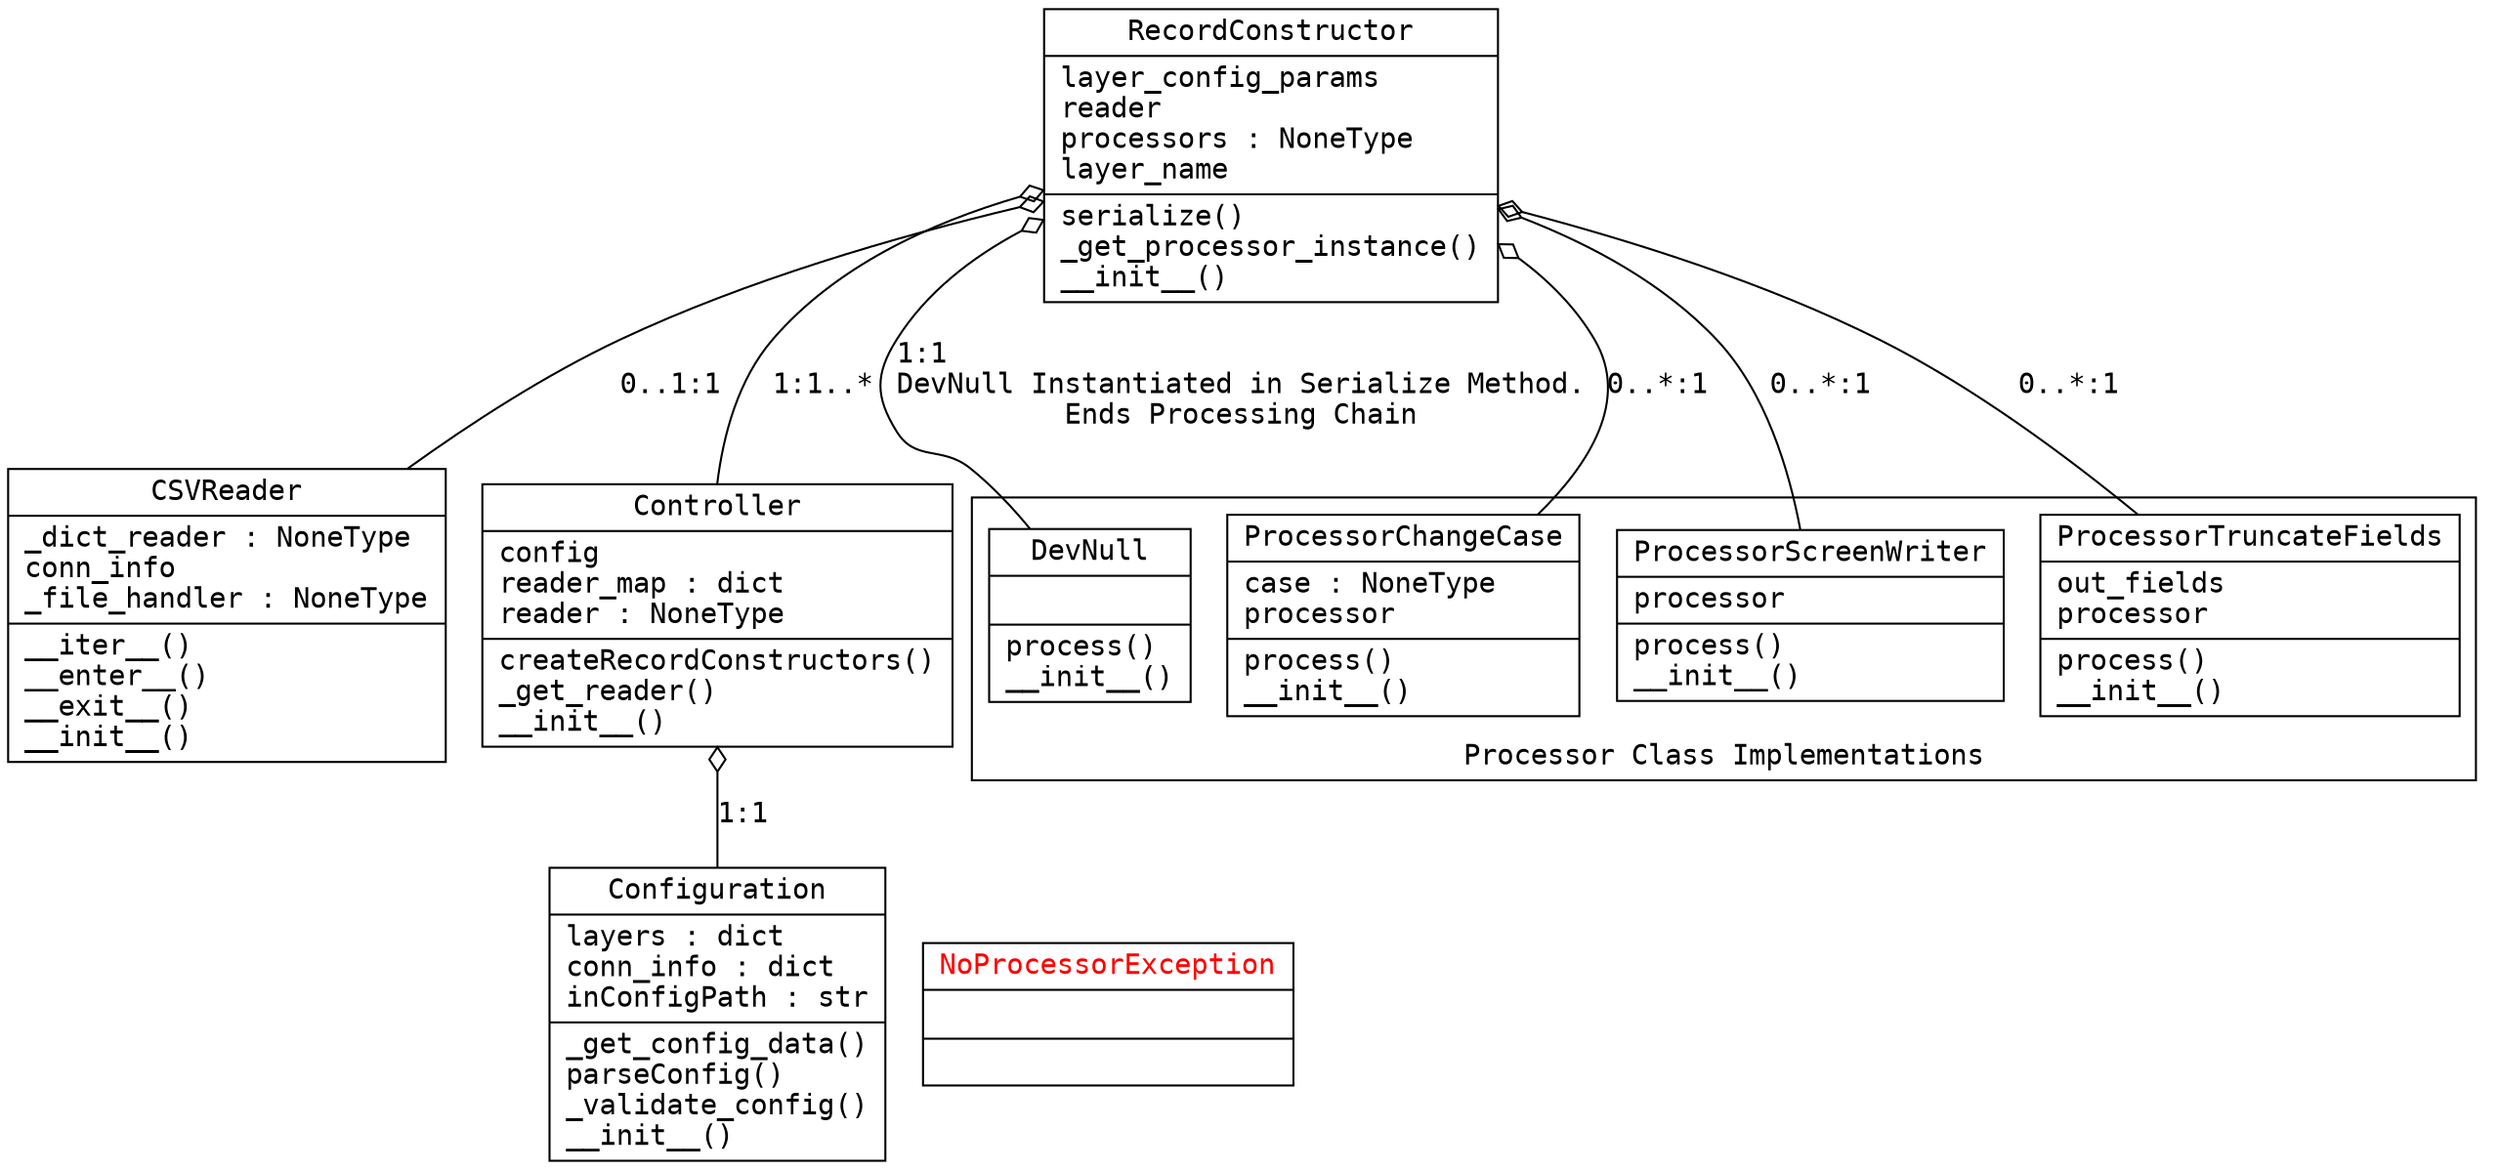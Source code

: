 digraph "class_diagram" {
graph [fontname = "consolas"];
node [fontname = "consolas"];
edge [fontname = "consolas"];
charset="utf-8"
rankdir=BT
"CSVReader" [shape="record", label="{CSVReader|_dict_reader : NoneType\lconn_info\l_file_handler : NoneType\l|__iter__()\l__enter__()\l__exit__()\l__init__()\l}"];
"Configuration" [shape="record", label="{Configuration|layers : dict\lconn_info : dict\linConfigPath : str\l|_get_config_data()\lparseConfig()\l_validate_config()\l__init__()\l}"];
"Controller" [shape="record", label="{Controller|config\lreader_map : dict\lreader : NoneType\l|createRecordConstructors()\l_get_reader()\l__init__()\l}"];
"DevNull" [shape="record", label="{DevNull|\l|process()\l__init__()\l}"];
"NoProcessorException" [fontcolor="red", shape="record", label="{NoProcessorException|\l|}"];
"ProcessorChangeCase" [shape="record", label="{ProcessorChangeCase|case : NoneType\lprocessor\l|process()\l__init__()\l}"];
"ProcessorScreenWriter" [shape="record", label="{ProcessorScreenWriter|processor\l|process()\l__init__()\l}"];
"ProcessorTruncateFields" [shape="record", label="{ProcessorTruncateFields|out_fields\lprocessor\l|process()\l__init__()\l}"];
"RecordConstructor" [shape="record", label="{RecordConstructor|layer_config_params\lreader\lprocessors : NoneType\llayer_name\l|serialize()\l_get_processor_instance()\l__init__()\l}"];
subgraph "clusterProcessors"{
    "ProcessorTruncateFields" "ProcessorScreenWriter" "ProcessorChangeCase" "DevNull";
    label = "Processor Class Implementations";
}
"CSVReader" -> "RecordConstructor" [arrowhead="odiamond", arrowtail="none", label="0..1:1"];
"Configuration" -> "Controller" [arrowhead="odiamond", arrowtail="none", label="1:1"];
"Controller" -> "RecordConstructor" [arrowhead="odiamond", arrowtail="none", label="1:1..*"];
{"ProcessorChangeCase" "ProcessorTruncateFields" "ProcessorScreenWriter"} -> "RecordConstructor" [arrowhead="odiamond", arrowtail="none", label="0..*:1"] 
{"DevNull"} -> "RecordConstructor" [arrowhead="odiamond", arrowtail="none", label="1:1\lDevNull Instantiated in Serialize Method.\lEnds Processing Chain"] 
}
